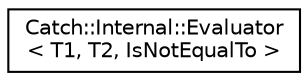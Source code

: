 digraph "Graphical Class Hierarchy"
{
  edge [fontname="Helvetica",fontsize="10",labelfontname="Helvetica",labelfontsize="10"];
  node [fontname="Helvetica",fontsize="10",shape=record];
  rankdir="LR";
  Node1 [label="Catch::Internal::Evaluator\l\< T1, T2, IsNotEqualTo \>",height=0.2,width=0.4,color="black", fillcolor="white", style="filled",URL="$de/de6/structCatch_1_1Internal_1_1Evaluator_3_01T1_00_01T2_00_01IsNotEqualTo_01_4.html"];
}
